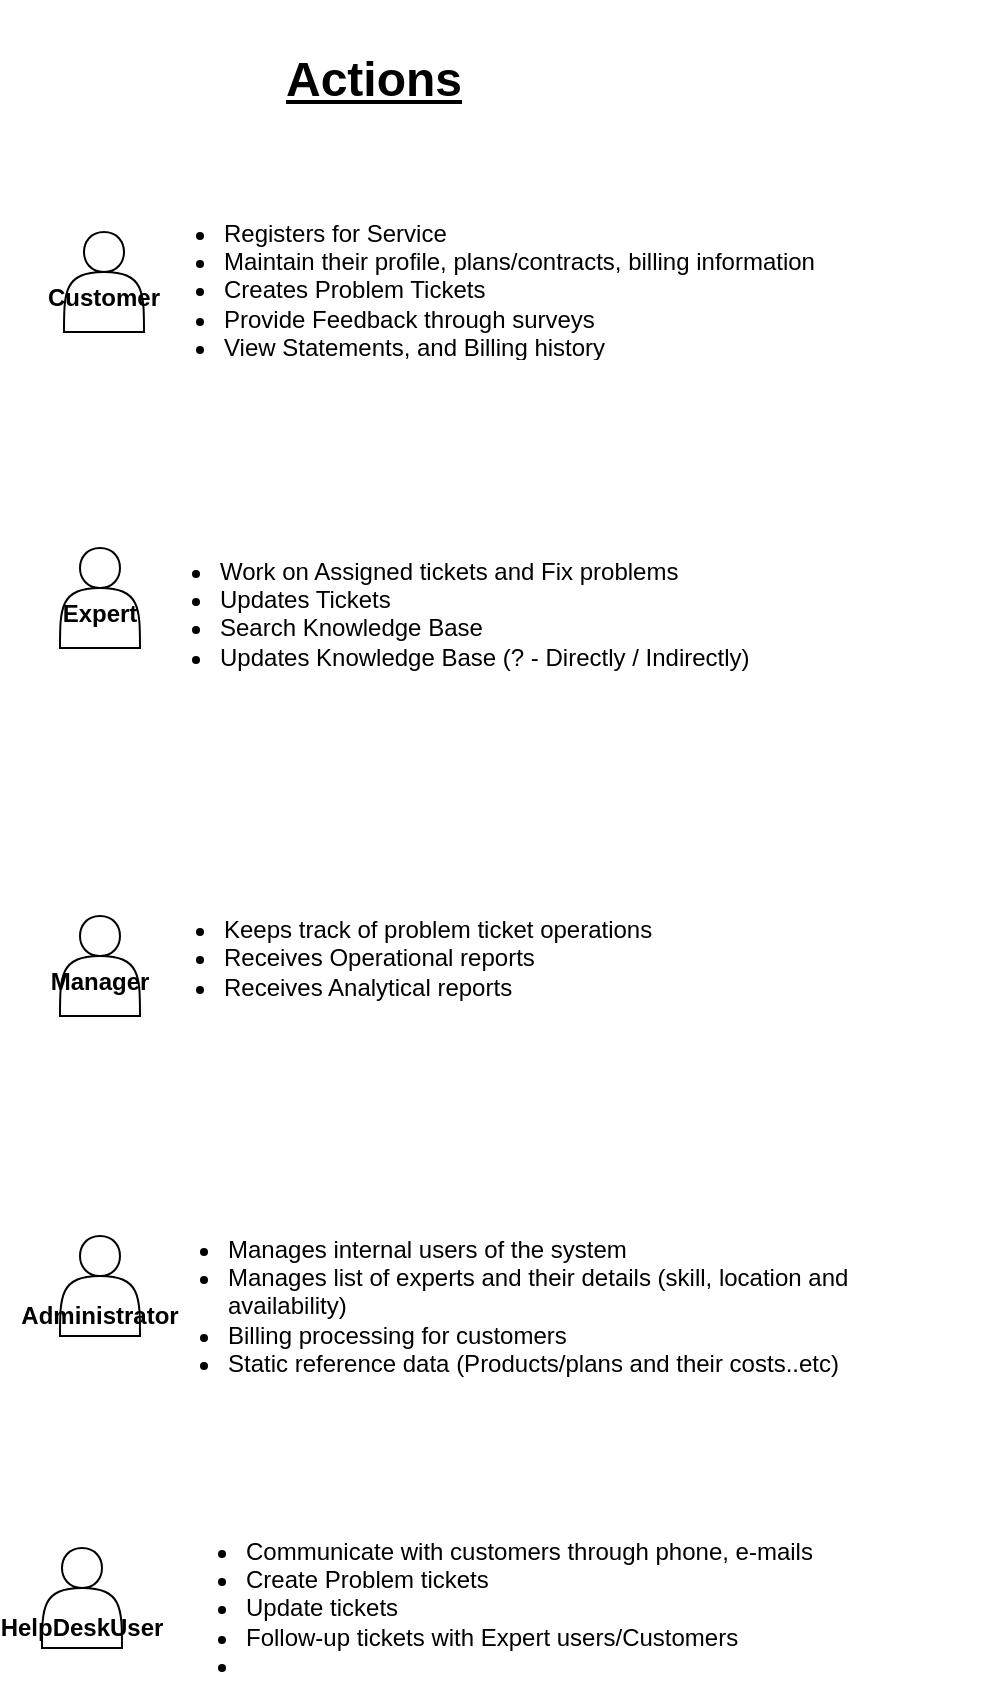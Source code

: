 <mxfile version="14.6.9" type="github" pages="3">
  <diagram id="QQjb7B1x9FnSJum1Ktwq" name="Actors_ActionsList">
    <mxGraphModel dx="2462" dy="-45" grid="0" gridSize="10" guides="1" tooltips="1" connect="1" arrows="1" fold="1" page="1" pageScale="1" pageWidth="827" pageHeight="1169" math="0" shadow="0">
      <root>
        <mxCell id="0" />
        <mxCell id="1" parent="0" />
        <mxCell id="cV49GLbtdZbuWx6RyrEC-1" value="&lt;br&gt;Customer" style="shape=actor;whiteSpace=wrap;html=1;fontStyle=1" parent="1" vertex="1">
          <mxGeometry x="-768" y="1448" width="40" height="50" as="geometry" />
        </mxCell>
        <mxCell id="cV49GLbtdZbuWx6RyrEC-2" value="&lt;br&gt;Expert" style="shape=actor;whiteSpace=wrap;html=1;fontStyle=1" parent="1" vertex="1">
          <mxGeometry x="-770" y="1606" width="40" height="50" as="geometry" />
        </mxCell>
        <mxCell id="GBkBr9sgOypdlljieGhE-1" value="&lt;br&gt;Manager" style="shape=actor;whiteSpace=wrap;html=1;fontStyle=1" parent="1" vertex="1">
          <mxGeometry x="-770" y="1790" width="40" height="50" as="geometry" />
        </mxCell>
        <mxCell id="GBkBr9sgOypdlljieGhE-2" value="&lt;br&gt;&lt;br&gt;Administrator" style="shape=actor;whiteSpace=wrap;html=1;fontStyle=1" parent="1" vertex="1">
          <mxGeometry x="-770" y="1950" width="40" height="50" as="geometry" />
        </mxCell>
        <mxCell id="EJEmB71T8K7dt9peTRfo-1" value="&lt;ul&gt;&lt;li&gt;Registers for Service&lt;/li&gt;&lt;li&gt;Maintain their profile, plans/contracts, billing information&lt;/li&gt;&lt;li&gt;Creates Problem Tickets&lt;/li&gt;&lt;li&gt;Provide Feedback through surveys&lt;/li&gt;&lt;li&gt;View Statements, and Billing history&lt;/li&gt;&lt;/ul&gt;" style="text;strokeColor=none;fillColor=none;html=1;whiteSpace=wrap;verticalAlign=middle;overflow=hidden;" parent="1" vertex="1">
          <mxGeometry x="-730" y="1427" width="361" height="86" as="geometry" />
        </mxCell>
        <mxCell id="EJEmB71T8K7dt9peTRfo-2" value="&lt;ul&gt;&lt;li&gt;Work on Assigned tickets and Fix problems&lt;/li&gt;&lt;li&gt;Updates Tickets&lt;/li&gt;&lt;li&gt;Search Knowledge Base&lt;/li&gt;&lt;li&gt;Updates Knowledge Base (? - Directly / Indirectly)&lt;/li&gt;&lt;/ul&gt;" style="text;strokeColor=none;fillColor=none;html=1;whiteSpace=wrap;verticalAlign=middle;overflow=hidden;" parent="1" vertex="1">
          <mxGeometry x="-732" y="1596" width="410" height="80" as="geometry" />
        </mxCell>
        <mxCell id="EJEmB71T8K7dt9peTRfo-3" value="&lt;ul&gt;&lt;li&gt;Manages internal users of the system&lt;/li&gt;&lt;li&gt;Manages list of experts and their details (skill, location and availability)&lt;/li&gt;&lt;li&gt;Billing processing for customers&lt;/li&gt;&lt;li&gt;Static reference data (Products/plans and their costs..etc)&lt;/li&gt;&lt;li&gt;&lt;br&gt;&lt;/li&gt;&lt;/ul&gt;" style="text;strokeColor=none;fillColor=none;html=1;whiteSpace=wrap;verticalAlign=middle;overflow=hidden;" parent="1" vertex="1">
          <mxGeometry x="-728" y="1935" width="410" height="90" as="geometry" />
        </mxCell>
        <mxCell id="EJEmB71T8K7dt9peTRfo-4" value="&lt;ul&gt;&lt;li&gt;Keeps track of problem ticket operations&lt;/li&gt;&lt;li&gt;Receives Operational reports&lt;/li&gt;&lt;li&gt;Receives Analytical reports&lt;/li&gt;&lt;/ul&gt;" style="text;strokeColor=none;fillColor=none;html=1;whiteSpace=wrap;verticalAlign=middle;overflow=hidden;" parent="1" vertex="1">
          <mxGeometry x="-730" y="1771" width="410" height="80" as="geometry" />
        </mxCell>
        <mxCell id="YfdMjusSYWNKrkRUo4AD-1" value="&lt;br&gt;&lt;br&gt;HelpDeskUser" style="shape=actor;whiteSpace=wrap;html=1;fontStyle=1" parent="1" vertex="1">
          <mxGeometry x="-779" y="2106" width="40" height="50" as="geometry" />
        </mxCell>
        <mxCell id="YfdMjusSYWNKrkRUo4AD-2" value="&lt;ul&gt;&lt;li&gt;Communicate with customers through phone, e-mails&lt;/li&gt;&lt;li&gt;Create Problem tickets&lt;/li&gt;&lt;li&gt;Update tickets&lt;/li&gt;&lt;li&gt;Follow-up tickets with Expert users/Customers&lt;/li&gt;&lt;li&gt;&lt;br&gt;&lt;/li&gt;&lt;/ul&gt;" style="text;strokeColor=none;fillColor=none;html=1;whiteSpace=wrap;verticalAlign=middle;overflow=hidden;" parent="1" vertex="1">
          <mxGeometry x="-719" y="2086" width="410" height="90" as="geometry" />
        </mxCell>
        <mxCell id="J72GgOKcRnNWa9zSAubg-3" value="&lt;font style=&quot;font-size: 24px&quot;&gt;&lt;b&gt;&lt;u&gt;Actions&lt;/u&gt;&lt;/b&gt;&lt;/font&gt;" style="text;html=1;strokeColor=none;fillColor=none;align=center;verticalAlign=middle;whiteSpace=wrap;rounded=0;" vertex="1" parent="1">
          <mxGeometry x="-675" y="1332" width="124" height="80" as="geometry" />
        </mxCell>
      </root>
    </mxGraphModel>
  </diagram>
  <diagram name="Stakeholders_Concerns" id="zR9UEuVcjHkxmCp0v6Jo">
    <mxGraphModel dx="2475" dy="19" grid="0" gridSize="10" guides="1" tooltips="1" connect="1" arrows="1" fold="1" page="1" pageScale="1" pageWidth="827" pageHeight="1169" math="0" shadow="0">
      <root>
        <mxCell id="RefNpGyB1EDhLtIPy6CC-0" />
        <mxCell id="RefNpGyB1EDhLtIPy6CC-1" parent="RefNpGyB1EDhLtIPy6CC-0" />
        <mxCell id="RefNpGyB1EDhLtIPy6CC-2" value="&lt;br&gt;Customer" style="shape=actor;whiteSpace=wrap;html=1;fontStyle=1" vertex="1" parent="RefNpGyB1EDhLtIPy6CC-1">
          <mxGeometry x="-763" y="1482" width="40" height="50" as="geometry" />
        </mxCell>
        <mxCell id="RefNpGyB1EDhLtIPy6CC-3" value="&lt;br&gt;Expert" style="shape=actor;whiteSpace=wrap;html=1;fontStyle=1" vertex="1" parent="RefNpGyB1EDhLtIPy6CC-1">
          <mxGeometry x="-765" y="1640" width="40" height="50" as="geometry" />
        </mxCell>
        <mxCell id="RefNpGyB1EDhLtIPy6CC-4" value="&lt;br&gt;Manager" style="shape=actor;whiteSpace=wrap;html=1;fontStyle=1" vertex="1" parent="RefNpGyB1EDhLtIPy6CC-1">
          <mxGeometry x="-765" y="1778" width="40" height="50" as="geometry" />
        </mxCell>
        <mxCell id="RefNpGyB1EDhLtIPy6CC-5" value="&lt;br&gt;&lt;br&gt;Administrator" style="shape=actor;whiteSpace=wrap;html=1;fontStyle=1" vertex="1" parent="RefNpGyB1EDhLtIPy6CC-1">
          <mxGeometry x="-770" y="1907" width="40" height="50" as="geometry" />
        </mxCell>
        <mxCell id="RefNpGyB1EDhLtIPy6CC-10" value="&lt;br&gt;&lt;br&gt;HelpDeskUser" style="shape=actor;whiteSpace=wrap;html=1;fontStyle=1" vertex="1" parent="RefNpGyB1EDhLtIPy6CC-1">
          <mxGeometry x="-779" y="2063" width="40" height="50" as="geometry" />
        </mxCell>
        <mxCell id="RefNpGyB1EDhLtIPy6CC-12" value="&lt;font style=&quot;font-size: 24px&quot;&gt;&lt;b&gt;&lt;u&gt;Concerns&lt;/u&gt;&lt;/b&gt;&lt;/font&gt;" style="text;html=1;strokeColor=none;fillColor=none;align=center;verticalAlign=middle;whiteSpace=wrap;rounded=0;" vertex="1" parent="RefNpGyB1EDhLtIPy6CC-1">
          <mxGeometry x="-564" y="1200" width="124" height="80" as="geometry" />
        </mxCell>
        <mxCell id="RefNpGyB1EDhLtIPy6CC-14" value="&lt;ul&gt;&lt;li&gt;&lt;b&gt;No Show&lt;/b&gt; from Expert from Penultimate Electronics&lt;/li&gt;&lt;li&gt;&lt;b&gt;Wrong Expert turning-up&lt;/b&gt; leading to equipment in faulty state&amp;nbsp;for long time&lt;/li&gt;&lt;li&gt;Ticket &lt;b&gt;System not available OR unusable&lt;/b&gt; when required&lt;/li&gt;&lt;/ul&gt;" style="text;strokeColor=none;fillColor=none;html=1;whiteSpace=wrap;verticalAlign=middle;overflow=hidden;" vertex="1" parent="RefNpGyB1EDhLtIPy6CC-1">
          <mxGeometry x="-663" y="1455" width="438" height="86" as="geometry" />
        </mxCell>
        <mxCell id="RefNpGyB1EDhLtIPy6CC-15" value="&lt;ul&gt;&lt;li&gt;&lt;b&gt;Visiting a customer but not able to resolve the problem &lt;/b&gt;due to mismatch of the skill&lt;/li&gt;&lt;li&gt;System (Ticketing system or Knowledge Base) &lt;b&gt;not available OR unusable&lt;/b&gt; when required&lt;/li&gt;&lt;li&gt;Knowledge Base &lt;b&gt;not showing most suitable results&lt;/b&gt;&lt;/li&gt;&lt;/ul&gt;" style="text;strokeColor=none;fillColor=none;html=1;whiteSpace=wrap;verticalAlign=middle;overflow=hidden;" vertex="1" parent="RefNpGyB1EDhLtIPy6CC-1">
          <mxGeometry x="-670" y="1624" width="428" height="86" as="geometry" />
        </mxCell>
        <mxCell id="RefNpGyB1EDhLtIPy6CC-16" value="&lt;ul&gt;&lt;li&gt;Operational reports &lt;b&gt;needs to be accurate&lt;/b&gt;&lt;/li&gt;&lt;li&gt;&lt;span&gt;System not available or unusable when reports needs to be generated&lt;/span&gt;&lt;/li&gt;&lt;/ul&gt;" style="text;strokeColor=none;fillColor=none;html=1;whiteSpace=wrap;verticalAlign=middle;overflow=hidden;" vertex="1" parent="RefNpGyB1EDhLtIPy6CC-1">
          <mxGeometry x="-665" y="1768" width="361" height="86" as="geometry" />
        </mxCell>
        <mxCell id="RefNpGyB1EDhLtIPy6CC-17" value="&lt;ul&gt;&lt;li&gt;Maintain Internal users with ease&lt;/li&gt;&lt;li&gt;Maintain Products catalogue with ease&lt;/li&gt;&lt;/ul&gt;" style="text;strokeColor=none;fillColor=none;html=1;whiteSpace=wrap;verticalAlign=middle;overflow=hidden;" vertex="1" parent="RefNpGyB1EDhLtIPy6CC-1">
          <mxGeometry x="-668" y="1894" width="361" height="86" as="geometry" />
        </mxCell>
        <mxCell id="RefNpGyB1EDhLtIPy6CC-18" value="&lt;ul&gt;&lt;li&gt;&lt;span&gt;Ticket &lt;/span&gt;&lt;b&gt;System not available OR unusable&lt;/b&gt;&lt;span&gt; when required&lt;/span&gt;&lt;br&gt;&lt;/li&gt;&lt;li&gt;Additional work/follow-ups &lt;b&gt;due to lost tickets and un-resolved/pending tickets&lt;/b&gt;&lt;/li&gt;&lt;/ul&gt;" style="text;strokeColor=none;fillColor=none;html=1;whiteSpace=wrap;verticalAlign=middle;overflow=hidden;" vertex="1" parent="RefNpGyB1EDhLtIPy6CC-1">
          <mxGeometry x="-671" y="2039" width="438" height="86" as="geometry" />
        </mxCell>
        <mxCell id="LZveaYhmuHlYFKsyWKCa-0" value="&lt;br&gt;Penultimate&lt;br&gt;Management" style="shape=actor;whiteSpace=wrap;html=1;fontStyle=1" vertex="1" parent="RefNpGyB1EDhLtIPy6CC-1">
          <mxGeometry x="-767" y="1318" width="40" height="50" as="geometry" />
        </mxCell>
        <mxCell id="LZveaYhmuHlYFKsyWKCa-1" value="&lt;ul&gt;&lt;li&gt;&lt;b&gt;Damage to brand Image due to frequent problems&lt;/b&gt;&lt;/li&gt;&lt;li&gt;&lt;b&gt;Potential loss of business if customers start going to&amp;nbsp;competitors&lt;/b&gt;&lt;/li&gt;&lt;/ul&gt;" style="text;strokeColor=none;fillColor=none;html=1;whiteSpace=wrap;verticalAlign=middle;overflow=hidden;" vertex="1" parent="RefNpGyB1EDhLtIPy6CC-1">
          <mxGeometry x="-660" y="1300" width="438" height="86" as="geometry" />
        </mxCell>
        <mxCell id="LZveaYhmuHlYFKsyWKCa-2" value="&lt;br&gt;Development Teams" style="shape=actor;whiteSpace=wrap;html=1;fontStyle=1" vertex="1" parent="RefNpGyB1EDhLtIPy6CC-1">
          <mxGeometry x="-777" y="2205" width="40" height="50" as="geometry" />
        </mxCell>
        <mxCell id="LZveaYhmuHlYFKsyWKCa-3" value="&lt;ul&gt;&lt;li&gt;&lt;b&gt;Difficult to perform any changes&lt;/b&gt; to current monolithic system, so looking for more modular manageable system&lt;/li&gt;&lt;/ul&gt;" style="text;strokeColor=none;fillColor=none;html=1;whiteSpace=wrap;verticalAlign=middle;overflow=hidden;" vertex="1" parent="RefNpGyB1EDhLtIPy6CC-1">
          <mxGeometry x="-675" y="2181" width="438" height="86" as="geometry" />
        </mxCell>
      </root>
    </mxGraphModel>
  </diagram>
  <diagram id="8kB-ng7LXTdEH6x8OwXU" name="Ticket_Workflow">
    <mxGraphModel dx="2062" dy="-5" grid="1" gridSize="10" guides="1" tooltips="1" connect="1" arrows="1" fold="1" page="1" pageScale="1" pageWidth="827" pageHeight="1169" math="0" shadow="0">
      <root>
        <mxCell id="42mEyLXdNHC8adgHVr76-0" />
        <mxCell id="42mEyLXdNHC8adgHVr76-1" parent="42mEyLXdNHC8adgHVr76-0" />
        <mxCell id="42mEyLXdNHC8adgHVr76-27" value="Start" style="ellipse;whiteSpace=wrap;html=1;" parent="42mEyLXdNHC8adgHVr76-1" vertex="1">
          <mxGeometry x="265" y="1250" width="70" height="43" as="geometry" />
        </mxCell>
        <mxCell id="42mEyLXdNHC8adgHVr76-28" value="Create Ticket" style="rounded=0;whiteSpace=wrap;html=1;" parent="42mEyLXdNHC8adgHVr76-1" vertex="1">
          <mxGeometry x="240" y="1350" width="120" height="60" as="geometry" />
        </mxCell>
        <mxCell id="42mEyLXdNHC8adgHVr76-29" value="Expert Located" style="rounded=0;whiteSpace=wrap;html=1;" parent="42mEyLXdNHC8adgHVr76-1" vertex="1">
          <mxGeometry x="240" y="1456.5" width="120" height="60" as="geometry" />
        </mxCell>
        <mxCell id="42mEyLXdNHC8adgHVr76-30" value="Ticket Assigned" style="rounded=0;whiteSpace=wrap;html=1;" parent="42mEyLXdNHC8adgHVr76-1" vertex="1">
          <mxGeometry x="240" y="1556" width="120" height="60" as="geometry" />
        </mxCell>
        <mxCell id="42mEyLXdNHC8adgHVr76-31" value="" style="endArrow=classic;html=1;entryX=0.5;entryY=0;entryDx=0;entryDy=0;" parent="42mEyLXdNHC8adgHVr76-1" source="42mEyLXdNHC8adgHVr76-28" target="42mEyLXdNHC8adgHVr76-29" edge="1">
          <mxGeometry width="50" height="50" relative="1" as="geometry">
            <mxPoint x="690" y="13" as="sourcePoint" />
            <mxPoint x="740" y="-37" as="targetPoint" />
          </mxGeometry>
        </mxCell>
        <mxCell id="42mEyLXdNHC8adgHVr76-32" value="" style="endArrow=classic;html=1;entryX=0.5;entryY=0;entryDx=0;entryDy=0;exitX=0.5;exitY=1;exitDx=0;exitDy=0;" parent="42mEyLXdNHC8adgHVr76-1" source="42mEyLXdNHC8adgHVr76-27" target="42mEyLXdNHC8adgHVr76-28" edge="1">
          <mxGeometry width="50" height="50" relative="1" as="geometry">
            <mxPoint x="-25" y="1540" as="sourcePoint" />
            <mxPoint x="25" y="1490" as="targetPoint" />
          </mxGeometry>
        </mxCell>
        <mxCell id="42mEyLXdNHC8adgHVr76-38" style="edgeStyle=orthogonalEdgeStyle;rounded=0;orthogonalLoop=1;jettySize=auto;html=1;exitX=0.5;exitY=1;exitDx=0;exitDy=0;" parent="42mEyLXdNHC8adgHVr76-1" source="42mEyLXdNHC8adgHVr76-34" target="42mEyLXdNHC8adgHVr76-37" edge="1">
          <mxGeometry relative="1" as="geometry">
            <mxPoint x="505" y="1670" as="targetPoint" />
          </mxGeometry>
        </mxCell>
        <mxCell id="42mEyLXdNHC8adgHVr76-34" value="Push Ticket Info,&lt;br&gt;Notify Expert" style="rounded=0;whiteSpace=wrap;html=1;" parent="42mEyLXdNHC8adgHVr76-1" vertex="1">
          <mxGeometry x="240" y="1646" width="120" height="60" as="geometry" />
        </mxCell>
        <mxCell id="42mEyLXdNHC8adgHVr76-35" value="" style="endArrow=classic;html=1;entryX=0.5;entryY=0;entryDx=0;entryDy=0;" parent="42mEyLXdNHC8adgHVr76-1" source="42mEyLXdNHC8adgHVr76-29" target="42mEyLXdNHC8adgHVr76-30" edge="1">
          <mxGeometry width="50" height="50" relative="1" as="geometry">
            <mxPoint x="225" y="1880" as="sourcePoint" />
            <mxPoint x="275" y="1830" as="targetPoint" />
          </mxGeometry>
        </mxCell>
        <mxCell id="42mEyLXdNHC8adgHVr76-36" value="" style="endArrow=classic;html=1;exitX=0.5;exitY=1;exitDx=0;exitDy=0;" parent="42mEyLXdNHC8adgHVr76-1" source="42mEyLXdNHC8adgHVr76-30" target="42mEyLXdNHC8adgHVr76-34" edge="1">
          <mxGeometry width="50" height="50" relative="1" as="geometry">
            <mxPoint x="75" y="1870" as="sourcePoint" />
            <mxPoint x="125" y="1820" as="targetPoint" />
          </mxGeometry>
        </mxCell>
        <mxCell id="42mEyLXdNHC8adgHVr76-37" value="Notify Customer" style="rounded=0;whiteSpace=wrap;html=1;" parent="42mEyLXdNHC8adgHVr76-1" vertex="1">
          <mxGeometry x="240" y="1750" width="120" height="60" as="geometry" />
        </mxCell>
        <mxCell id="42mEyLXdNHC8adgHVr76-39" value="Push Notifications to&amp;nbsp; Customer" style="rounded=0;whiteSpace=wrap;html=1;" parent="42mEyLXdNHC8adgHVr76-1" vertex="1">
          <mxGeometry x="240" y="1850" width="120" height="60" as="geometry" />
        </mxCell>
        <mxCell id="42mEyLXdNHC8adgHVr76-40" value="Update/Closure of Ticket by Expert" style="rounded=0;whiteSpace=wrap;html=1;" parent="42mEyLXdNHC8adgHVr76-1" vertex="1">
          <mxGeometry x="240" y="1947" width="120" height="60" as="geometry" />
        </mxCell>
        <mxCell id="42mEyLXdNHC8adgHVr76-49" value="" style="edgeStyle=none;rounded=0;orthogonalLoop=1;jettySize=auto;html=1;" parent="42mEyLXdNHC8adgHVr76-1" source="42mEyLXdNHC8adgHVr76-41" target="42mEyLXdNHC8adgHVr76-42" edge="1">
          <mxGeometry relative="1" as="geometry" />
        </mxCell>
        <mxCell id="42mEyLXdNHC8adgHVr76-41" value="Closure Survey to Customer" style="rounded=0;whiteSpace=wrap;html=1;" parent="42mEyLXdNHC8adgHVr76-1" vertex="1">
          <mxGeometry x="240" y="2040" width="120" height="60" as="geometry" />
        </mxCell>
        <mxCell id="42mEyLXdNHC8adgHVr76-42" value="Customer feedback through Survey" style="rounded=0;whiteSpace=wrap;html=1;" parent="42mEyLXdNHC8adgHVr76-1" vertex="1">
          <mxGeometry x="240" y="2130" width="120" height="60" as="geometry" />
        </mxCell>
        <mxCell id="42mEyLXdNHC8adgHVr76-43" value="End" style="ellipse;whiteSpace=wrap;html=1;" parent="42mEyLXdNHC8adgHVr76-1" vertex="1">
          <mxGeometry x="265" y="2230" width="70" height="43" as="geometry" />
        </mxCell>
        <mxCell id="42mEyLXdNHC8adgHVr76-44" value="Update to Knowledge base" style="rounded=0;whiteSpace=wrap;html=1;" parent="42mEyLXdNHC8adgHVr76-1" vertex="1">
          <mxGeometry x="420" y="1947" width="120" height="60" as="geometry" />
        </mxCell>
        <mxCell id="42mEyLXdNHC8adgHVr76-45" value="" style="endArrow=classic;html=1;entryX=0.5;entryY=0;entryDx=0;entryDy=0;exitX=0.5;exitY=1;exitDx=0;exitDy=0;" parent="42mEyLXdNHC8adgHVr76-1" source="42mEyLXdNHC8adgHVr76-37" target="42mEyLXdNHC8adgHVr76-39" edge="1">
          <mxGeometry width="50" height="50" relative="1" as="geometry">
            <mxPoint x="120" y="1850" as="sourcePoint" />
            <mxPoint x="170" y="1800" as="targetPoint" />
          </mxGeometry>
        </mxCell>
        <mxCell id="42mEyLXdNHC8adgHVr76-46" value="" style="endArrow=classic;html=1;entryX=0.5;entryY=0;entryDx=0;entryDy=0;exitX=0.5;exitY=1;exitDx=0;exitDy=0;" parent="42mEyLXdNHC8adgHVr76-1" edge="1">
          <mxGeometry width="50" height="50" relative="1" as="geometry">
            <mxPoint x="299.5" y="1910" as="sourcePoint" />
            <mxPoint x="299.5" y="1950" as="targetPoint" />
          </mxGeometry>
        </mxCell>
        <mxCell id="42mEyLXdNHC8adgHVr76-47" value="" style="endArrow=classic;html=1;" parent="42mEyLXdNHC8adgHVr76-1" source="42mEyLXdNHC8adgHVr76-41" target="42mEyLXdNHC8adgHVr76-42" edge="1">
          <mxGeometry width="50" height="50" relative="1" as="geometry">
            <mxPoint x="320" y="1830" as="sourcePoint" />
            <mxPoint x="320" y="1870" as="targetPoint" />
          </mxGeometry>
        </mxCell>
        <mxCell id="42mEyLXdNHC8adgHVr76-48" value="" style="endArrow=classic;html=1;exitX=0.5;exitY=1;exitDx=0;exitDy=0;" parent="42mEyLXdNHC8adgHVr76-1" source="42mEyLXdNHC8adgHVr76-40" edge="1">
          <mxGeometry width="50" height="50" relative="1" as="geometry">
            <mxPoint x="310" y="2110" as="sourcePoint" />
            <mxPoint x="300" y="2040" as="targetPoint" />
          </mxGeometry>
        </mxCell>
        <mxCell id="42mEyLXdNHC8adgHVr76-50" value="" style="endArrow=classic;html=1;exitX=0.5;exitY=1;exitDx=0;exitDy=0;entryX=0.5;entryY=0;entryDx=0;entryDy=0;" parent="42mEyLXdNHC8adgHVr76-1" source="42mEyLXdNHC8adgHVr76-42" target="42mEyLXdNHC8adgHVr76-43" edge="1">
          <mxGeometry width="50" height="50" relative="1" as="geometry">
            <mxPoint x="320" y="2120" as="sourcePoint" />
            <mxPoint x="320" y="2150" as="targetPoint" />
          </mxGeometry>
        </mxCell>
        <mxCell id="42mEyLXdNHC8adgHVr76-51" value="" style="endArrow=classic;html=1;entryX=0;entryY=0.5;entryDx=0;entryDy=0;" parent="42mEyLXdNHC8adgHVr76-1" source="42mEyLXdNHC8adgHVr76-40" target="42mEyLXdNHC8adgHVr76-44" edge="1">
          <mxGeometry width="50" height="50" relative="1" as="geometry">
            <mxPoint x="310" y="2017" as="sourcePoint" />
            <mxPoint x="310" y="2050" as="targetPoint" />
          </mxGeometry>
        </mxCell>
        <mxCell id="42mEyLXdNHC8adgHVr76-52" value="Ticket Workflow" style="text;strokeColor=none;fillColor=none;html=1;fontSize=24;fontStyle=1;verticalAlign=middle;align=center;" parent="42mEyLXdNHC8adgHVr76-1" vertex="1">
          <mxGeometry x="390" y="1180" width="100" height="40" as="geometry" />
        </mxCell>
      </root>
    </mxGraphModel>
  </diagram>
</mxfile>
